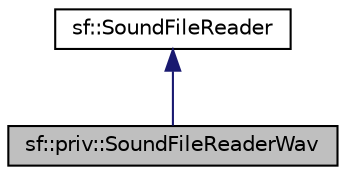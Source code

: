 digraph "sf::priv::SoundFileReaderWav"
{
 // LATEX_PDF_SIZE
  edge [fontname="Helvetica",fontsize="10",labelfontname="Helvetica",labelfontsize="10"];
  node [fontname="Helvetica",fontsize="10",shape=record];
  Node1 [label="sf::priv::SoundFileReaderWav",height=0.2,width=0.4,color="black", fillcolor="grey75", style="filled", fontcolor="black",tooltip="Implementation of sound file reader that handles wav files."];
  Node2 -> Node1 [dir="back",color="midnightblue",fontsize="10",style="solid"];
  Node2 [label="sf::SoundFileReader",height=0.2,width=0.4,color="black", fillcolor="white", style="filled",URL="$classsf_1_1SoundFileReader.html",tooltip="Abstract base class for sound file decoding."];
}

